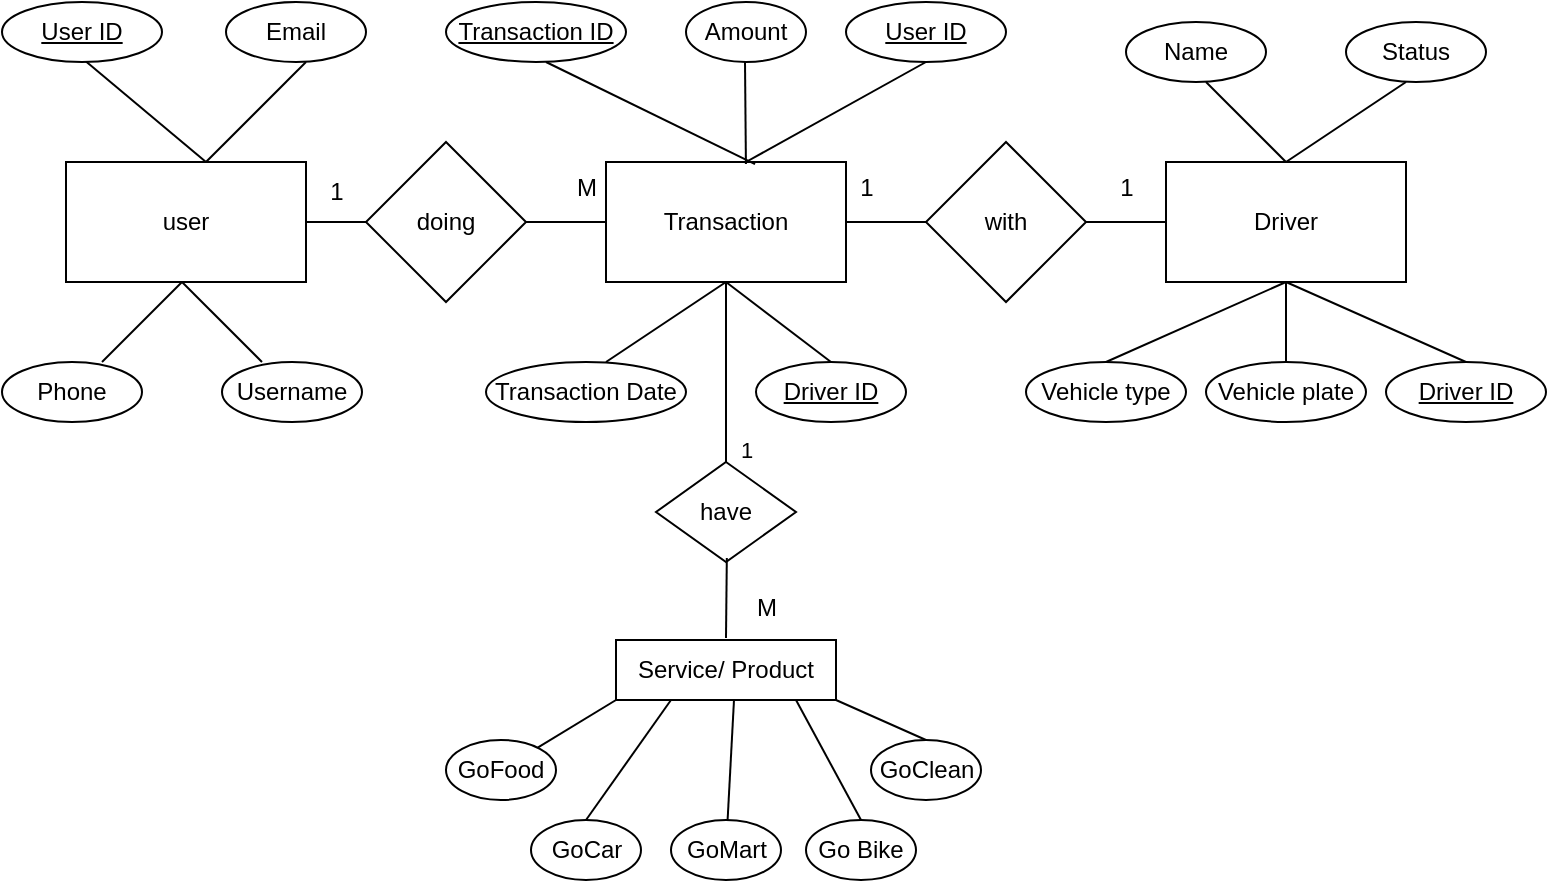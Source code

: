 <mxfile version="24.0.2" type="github">
  <diagram name="Page-1" id="tXZiaEcrUhBw9n6YbrBm">
    <mxGraphModel dx="1034" dy="454" grid="1" gridSize="10" guides="1" tooltips="1" connect="1" arrows="1" fold="1" page="1" pageScale="1" pageWidth="850" pageHeight="1100" math="0" shadow="0">
      <root>
        <mxCell id="0" />
        <mxCell id="1" parent="0" />
        <mxCell id="CJ1HN6qO8ug2FyTTPr0n-1" value="Transaction" style="rounded=0;whiteSpace=wrap;html=1;" vertex="1" parent="1">
          <mxGeometry x="350" y="210" width="120" height="60" as="geometry" />
        </mxCell>
        <mxCell id="CJ1HN6qO8ug2FyTTPr0n-2" value="Driver" style="rounded=0;whiteSpace=wrap;html=1;" vertex="1" parent="1">
          <mxGeometry x="630" y="210" width="120" height="60" as="geometry" />
        </mxCell>
        <mxCell id="CJ1HN6qO8ug2FyTTPr0n-3" value="user" style="rounded=0;whiteSpace=wrap;html=1;" vertex="1" parent="1">
          <mxGeometry x="80" y="210" width="120" height="60" as="geometry" />
        </mxCell>
        <mxCell id="CJ1HN6qO8ug2FyTTPr0n-4" value="doing" style="rhombus;whiteSpace=wrap;html=1;" vertex="1" parent="1">
          <mxGeometry x="230" y="200" width="80" height="80" as="geometry" />
        </mxCell>
        <mxCell id="CJ1HN6qO8ug2FyTTPr0n-8" value="with" style="rhombus;whiteSpace=wrap;html=1;" vertex="1" parent="1">
          <mxGeometry x="510" y="200" width="80" height="80" as="geometry" />
        </mxCell>
        <mxCell id="CJ1HN6qO8ug2FyTTPr0n-12" value="" style="endArrow=none;html=1;rounded=0;entryX=0;entryY=0.5;entryDx=0;entryDy=0;" edge="1" parent="1" target="CJ1HN6qO8ug2FyTTPr0n-4">
          <mxGeometry width="50" height="50" relative="1" as="geometry">
            <mxPoint x="200" y="240" as="sourcePoint" />
            <mxPoint x="250" y="190" as="targetPoint" />
          </mxGeometry>
        </mxCell>
        <mxCell id="CJ1HN6qO8ug2FyTTPr0n-14" value="" style="endArrow=none;html=1;rounded=0;entryX=0;entryY=0.5;entryDx=0;entryDy=0;" edge="1" parent="1" target="CJ1HN6qO8ug2FyTTPr0n-8">
          <mxGeometry width="50" height="50" relative="1" as="geometry">
            <mxPoint x="470" y="240" as="sourcePoint" />
            <mxPoint x="520" y="190" as="targetPoint" />
          </mxGeometry>
        </mxCell>
        <mxCell id="CJ1HN6qO8ug2FyTTPr0n-15" value="" style="endArrow=none;html=1;rounded=0;entryX=0;entryY=0.5;entryDx=0;entryDy=0;" edge="1" parent="1" target="CJ1HN6qO8ug2FyTTPr0n-1">
          <mxGeometry width="50" height="50" relative="1" as="geometry">
            <mxPoint x="310" y="240" as="sourcePoint" />
            <mxPoint x="360" y="190" as="targetPoint" />
          </mxGeometry>
        </mxCell>
        <mxCell id="CJ1HN6qO8ug2FyTTPr0n-17" value="" style="endArrow=none;html=1;rounded=0;" edge="1" parent="1" source="CJ1HN6qO8ug2FyTTPr0n-8">
          <mxGeometry width="50" height="50" relative="1" as="geometry">
            <mxPoint x="590" y="238" as="sourcePoint" />
            <mxPoint x="630" y="240" as="targetPoint" />
          </mxGeometry>
        </mxCell>
        <mxCell id="CJ1HN6qO8ug2FyTTPr0n-19" value="Email" style="ellipse;whiteSpace=wrap;html=1;" vertex="1" parent="1">
          <mxGeometry x="160" y="130" width="70" height="30" as="geometry" />
        </mxCell>
        <mxCell id="CJ1HN6qO8ug2FyTTPr0n-20" value="Phone" style="ellipse;whiteSpace=wrap;html=1;" vertex="1" parent="1">
          <mxGeometry x="48" y="310" width="70" height="30" as="geometry" />
        </mxCell>
        <mxCell id="CJ1HN6qO8ug2FyTTPr0n-22" value="Username" style="ellipse;whiteSpace=wrap;html=1;" vertex="1" parent="1">
          <mxGeometry x="158" y="310" width="70" height="30" as="geometry" />
        </mxCell>
        <mxCell id="CJ1HN6qO8ug2FyTTPr0n-24" value="" style="endArrow=none;html=1;rounded=0;" edge="1" parent="1">
          <mxGeometry width="50" height="50" relative="1" as="geometry">
            <mxPoint x="98" y="310" as="sourcePoint" />
            <mxPoint x="138" y="270" as="targetPoint" />
          </mxGeometry>
        </mxCell>
        <mxCell id="CJ1HN6qO8ug2FyTTPr0n-25" value="" style="endArrow=none;html=1;rounded=0;" edge="1" parent="1">
          <mxGeometry width="50" height="50" relative="1" as="geometry">
            <mxPoint x="178" y="310" as="sourcePoint" />
            <mxPoint x="138" y="270" as="targetPoint" />
          </mxGeometry>
        </mxCell>
        <mxCell id="CJ1HN6qO8ug2FyTTPr0n-27" value="" style="endArrow=none;html=1;rounded=0;" edge="1" parent="1">
          <mxGeometry width="50" height="50" relative="1" as="geometry">
            <mxPoint x="150" y="210" as="sourcePoint" />
            <mxPoint x="200" y="160" as="targetPoint" />
          </mxGeometry>
        </mxCell>
        <mxCell id="CJ1HN6qO8ug2FyTTPr0n-29" value="" style="endArrow=none;html=1;rounded=0;entryX=0;entryY=0;entryDx=0;entryDy=0;" edge="1" parent="1" source="CJ1HN6qO8ug2FyTTPr0n-18">
          <mxGeometry width="50" height="50" relative="1" as="geometry">
            <mxPoint x="150" y="210" as="sourcePoint" />
            <mxPoint x="100" y="160" as="targetPoint" />
          </mxGeometry>
        </mxCell>
        <mxCell id="CJ1HN6qO8ug2FyTTPr0n-30" value="" style="endArrow=none;html=1;rounded=0;entryX=0;entryY=0;entryDx=0;entryDy=0;" edge="1" parent="1" target="CJ1HN6qO8ug2FyTTPr0n-18">
          <mxGeometry width="50" height="50" relative="1" as="geometry">
            <mxPoint x="150" y="210" as="sourcePoint" />
            <mxPoint x="100" y="160" as="targetPoint" />
          </mxGeometry>
        </mxCell>
        <mxCell id="CJ1HN6qO8ug2FyTTPr0n-18" value="&lt;u&gt;User ID&lt;/u&gt;" style="ellipse;whiteSpace=wrap;html=1;" vertex="1" parent="1">
          <mxGeometry x="48" y="130" width="80" height="30" as="geometry" />
        </mxCell>
        <mxCell id="CJ1HN6qO8ug2FyTTPr0n-31" value="Transaction Date" style="ellipse;whiteSpace=wrap;html=1;" vertex="1" parent="1">
          <mxGeometry x="290" y="310" width="100" height="30" as="geometry" />
        </mxCell>
        <mxCell id="CJ1HN6qO8ug2FyTTPr0n-32" value="&lt;u&gt;User ID&lt;/u&gt;" style="ellipse;whiteSpace=wrap;html=1;" vertex="1" parent="1">
          <mxGeometry x="470" y="130" width="80" height="30" as="geometry" />
        </mxCell>
        <mxCell id="CJ1HN6qO8ug2FyTTPr0n-33" value="Amount" style="ellipse;whiteSpace=wrap;html=1;" vertex="1" parent="1">
          <mxGeometry x="390" y="130" width="60" height="30" as="geometry" />
        </mxCell>
        <mxCell id="CJ1HN6qO8ug2FyTTPr0n-34" value="&lt;u&gt;Transaction ID&lt;/u&gt;" style="ellipse;whiteSpace=wrap;html=1;" vertex="1" parent="1">
          <mxGeometry x="270" y="130" width="90" height="30" as="geometry" />
        </mxCell>
        <mxCell id="CJ1HN6qO8ug2FyTTPr0n-35" value="&lt;u&gt;Driver ID&lt;/u&gt;" style="ellipse;whiteSpace=wrap;html=1;" vertex="1" parent="1">
          <mxGeometry x="425" y="310" width="75" height="30" as="geometry" />
        </mxCell>
        <mxCell id="CJ1HN6qO8ug2FyTTPr0n-38" value="" style="endArrow=none;html=1;rounded=0;entryX=0.5;entryY=1;entryDx=0;entryDy=0;" edge="1" parent="1" target="CJ1HN6qO8ug2FyTTPr0n-1">
          <mxGeometry width="50" height="50" relative="1" as="geometry">
            <mxPoint x="350" y="310" as="sourcePoint" />
            <mxPoint x="400" y="260" as="targetPoint" />
          </mxGeometry>
        </mxCell>
        <mxCell id="CJ1HN6qO8ug2FyTTPr0n-39" value="" style="endArrow=none;html=1;rounded=0;exitX=0.621;exitY=0.017;exitDx=0;exitDy=0;exitPerimeter=0;" edge="1" parent="1" source="CJ1HN6qO8ug2FyTTPr0n-1">
          <mxGeometry width="50" height="50" relative="1" as="geometry">
            <mxPoint x="390" y="240" as="sourcePoint" />
            <mxPoint x="320" y="160" as="targetPoint" />
          </mxGeometry>
        </mxCell>
        <mxCell id="CJ1HN6qO8ug2FyTTPr0n-40" value="" style="endArrow=none;html=1;rounded=0;exitX=0.583;exitY=0.017;exitDx=0;exitDy=0;exitPerimeter=0;" edge="1" parent="1" source="CJ1HN6qO8ug2FyTTPr0n-1">
          <mxGeometry width="50" height="50" relative="1" as="geometry">
            <mxPoint x="419.5" y="200" as="sourcePoint" />
            <mxPoint x="419.5" y="160" as="targetPoint" />
          </mxGeometry>
        </mxCell>
        <mxCell id="CJ1HN6qO8ug2FyTTPr0n-41" value="" style="endArrow=none;html=1;rounded=0;entryX=0.5;entryY=1;entryDx=0;entryDy=0;" edge="1" parent="1" target="CJ1HN6qO8ug2FyTTPr0n-32">
          <mxGeometry width="50" height="50" relative="1" as="geometry">
            <mxPoint x="420" y="210" as="sourcePoint" />
            <mxPoint x="470" y="160" as="targetPoint" />
          </mxGeometry>
        </mxCell>
        <mxCell id="CJ1HN6qO8ug2FyTTPr0n-43" value="" style="endArrow=none;html=1;rounded=0;entryX=0.5;entryY=0;entryDx=0;entryDy=0;" edge="1" parent="1" target="CJ1HN6qO8ug2FyTTPr0n-35">
          <mxGeometry width="50" height="50" relative="1" as="geometry">
            <mxPoint x="410" y="270" as="sourcePoint" />
            <mxPoint x="460" y="220" as="targetPoint" />
          </mxGeometry>
        </mxCell>
        <mxCell id="CJ1HN6qO8ug2FyTTPr0n-44" value="Status" style="ellipse;whiteSpace=wrap;html=1;" vertex="1" parent="1">
          <mxGeometry x="720" y="140" width="70" height="30" as="geometry" />
        </mxCell>
        <mxCell id="CJ1HN6qO8ug2FyTTPr0n-45" value="Name" style="ellipse;whiteSpace=wrap;html=1;" vertex="1" parent="1">
          <mxGeometry x="610" y="140" width="70" height="30" as="geometry" />
        </mxCell>
        <mxCell id="CJ1HN6qO8ug2FyTTPr0n-46" value="Vehicle type" style="ellipse;whiteSpace=wrap;html=1;" vertex="1" parent="1">
          <mxGeometry x="560" y="310" width="80" height="30" as="geometry" />
        </mxCell>
        <mxCell id="CJ1HN6qO8ug2FyTTPr0n-47" value="Vehicle plate" style="ellipse;whiteSpace=wrap;html=1;" vertex="1" parent="1">
          <mxGeometry x="650" y="310" width="80" height="30" as="geometry" />
        </mxCell>
        <mxCell id="CJ1HN6qO8ug2FyTTPr0n-48" value="&lt;u&gt;Driver ID&lt;/u&gt;" style="ellipse;whiteSpace=wrap;html=1;" vertex="1" parent="1">
          <mxGeometry x="740" y="310" width="80" height="30" as="geometry" />
        </mxCell>
        <mxCell id="CJ1HN6qO8ug2FyTTPr0n-49" value="" style="endArrow=none;html=1;rounded=0;entryX=0.5;entryY=1;entryDx=0;entryDy=0;exitX=0.5;exitY=0;exitDx=0;exitDy=0;" edge="1" parent="1" source="CJ1HN6qO8ug2FyTTPr0n-46" target="CJ1HN6qO8ug2FyTTPr0n-2">
          <mxGeometry width="50" height="50" relative="1" as="geometry">
            <mxPoint x="600" y="320" as="sourcePoint" />
            <mxPoint x="650" y="270" as="targetPoint" />
          </mxGeometry>
        </mxCell>
        <mxCell id="CJ1HN6qO8ug2FyTTPr0n-50" value="" style="endArrow=none;html=1;rounded=0;exitX=0.5;exitY=0;exitDx=0;exitDy=0;" edge="1" parent="1" source="CJ1HN6qO8ug2FyTTPr0n-48">
          <mxGeometry width="50" height="50" relative="1" as="geometry">
            <mxPoint x="640" y="320" as="sourcePoint" />
            <mxPoint x="690" y="270" as="targetPoint" />
          </mxGeometry>
        </mxCell>
        <mxCell id="CJ1HN6qO8ug2FyTTPr0n-51" value="" style="endArrow=none;html=1;rounded=0;exitX=0.5;exitY=0;exitDx=0;exitDy=0;" edge="1" parent="1" source="CJ1HN6qO8ug2FyTTPr0n-47">
          <mxGeometry width="50" height="50" relative="1" as="geometry">
            <mxPoint x="640" y="320" as="sourcePoint" />
            <mxPoint x="690" y="270" as="targetPoint" />
          </mxGeometry>
        </mxCell>
        <mxCell id="CJ1HN6qO8ug2FyTTPr0n-52" value="" style="endArrow=none;html=1;rounded=0;" edge="1" parent="1">
          <mxGeometry width="50" height="50" relative="1" as="geometry">
            <mxPoint x="690" y="210" as="sourcePoint" />
            <mxPoint x="750" y="170" as="targetPoint" />
          </mxGeometry>
        </mxCell>
        <mxCell id="CJ1HN6qO8ug2FyTTPr0n-54" value="" style="endArrow=none;html=1;rounded=0;exitX=0.5;exitY=0;exitDx=0;exitDy=0;" edge="1" parent="1" source="CJ1HN6qO8ug2FyTTPr0n-2">
          <mxGeometry width="50" height="50" relative="1" as="geometry">
            <mxPoint x="600" y="220" as="sourcePoint" />
            <mxPoint x="650" y="170" as="targetPoint" />
          </mxGeometry>
        </mxCell>
        <mxCell id="CJ1HN6qO8ug2FyTTPr0n-55" value="" style="endArrow=none;html=1;rounded=0;" edge="1" parent="1">
          <mxGeometry width="50" height="50" relative="1" as="geometry">
            <mxPoint x="410" y="360" as="sourcePoint" />
            <mxPoint x="410" y="270" as="targetPoint" />
          </mxGeometry>
        </mxCell>
        <mxCell id="CJ1HN6qO8ug2FyTTPr0n-76" value="1" style="edgeLabel;html=1;align=center;verticalAlign=middle;resizable=0;points=[];" vertex="1" connectable="0" parent="CJ1HN6qO8ug2FyTTPr0n-55">
          <mxGeometry x="-0.856" y="-9" relative="1" as="geometry">
            <mxPoint x="1" as="offset" />
          </mxGeometry>
        </mxCell>
        <mxCell id="CJ1HN6qO8ug2FyTTPr0n-56" value="have" style="rhombus;whiteSpace=wrap;html=1;" vertex="1" parent="1">
          <mxGeometry x="375" y="360" width="70" height="50" as="geometry" />
        </mxCell>
        <mxCell id="CJ1HN6qO8ug2FyTTPr0n-58" value="" style="endArrow=none;html=1;rounded=0;" edge="1" parent="1">
          <mxGeometry width="50" height="50" relative="1" as="geometry">
            <mxPoint x="410" y="448" as="sourcePoint" />
            <mxPoint x="410.41" y="408" as="targetPoint" />
          </mxGeometry>
        </mxCell>
        <mxCell id="CJ1HN6qO8ug2FyTTPr0n-57" value="Service/ Product" style="rounded=0;whiteSpace=wrap;html=1;" vertex="1" parent="1">
          <mxGeometry x="355" y="449" width="110" height="30" as="geometry" />
        </mxCell>
        <mxCell id="CJ1HN6qO8ug2FyTTPr0n-60" value="GoFood" style="ellipse;whiteSpace=wrap;html=1;" vertex="1" parent="1">
          <mxGeometry x="270" y="499" width="55" height="30" as="geometry" />
        </mxCell>
        <mxCell id="CJ1HN6qO8ug2FyTTPr0n-61" value="GoClean" style="ellipse;whiteSpace=wrap;html=1;" vertex="1" parent="1">
          <mxGeometry x="482.5" y="499" width="55" height="30" as="geometry" />
        </mxCell>
        <mxCell id="CJ1HN6qO8ug2FyTTPr0n-62" value="GoCar" style="ellipse;whiteSpace=wrap;html=1;" vertex="1" parent="1">
          <mxGeometry x="312.5" y="539" width="55" height="30" as="geometry" />
        </mxCell>
        <mxCell id="CJ1HN6qO8ug2FyTTPr0n-63" value="GoMart" style="ellipse;whiteSpace=wrap;html=1;" vertex="1" parent="1">
          <mxGeometry x="382.5" y="539" width="55" height="30" as="geometry" />
        </mxCell>
        <mxCell id="CJ1HN6qO8ug2FyTTPr0n-64" value="Go Bike" style="ellipse;whiteSpace=wrap;html=1;" vertex="1" parent="1">
          <mxGeometry x="450" y="539" width="55" height="30" as="geometry" />
        </mxCell>
        <mxCell id="CJ1HN6qO8ug2FyTTPr0n-65" value="" style="endArrow=none;html=1;rounded=0;" edge="1" parent="1" source="CJ1HN6qO8ug2FyTTPr0n-60">
          <mxGeometry width="50" height="50" relative="1" as="geometry">
            <mxPoint x="320" y="509" as="sourcePoint" />
            <mxPoint x="355" y="479" as="targetPoint" />
          </mxGeometry>
        </mxCell>
        <mxCell id="CJ1HN6qO8ug2FyTTPr0n-66" value="" style="endArrow=none;html=1;rounded=0;entryX=0.25;entryY=1;entryDx=0;entryDy=0;exitX=0.5;exitY=0;exitDx=0;exitDy=0;" edge="1" parent="1" source="CJ1HN6qO8ug2FyTTPr0n-62" target="CJ1HN6qO8ug2FyTTPr0n-57">
          <mxGeometry width="50" height="50" relative="1" as="geometry">
            <mxPoint x="337.5" y="503" as="sourcePoint" />
            <mxPoint x="376.5" y="479" as="targetPoint" />
          </mxGeometry>
        </mxCell>
        <mxCell id="CJ1HN6qO8ug2FyTTPr0n-67" value="" style="endArrow=none;html=1;rounded=0;" edge="1" parent="1" source="CJ1HN6qO8ug2FyTTPr0n-63">
          <mxGeometry width="50" height="50" relative="1" as="geometry">
            <mxPoint x="370" y="499" as="sourcePoint" />
            <mxPoint x="414" y="479" as="targetPoint" />
          </mxGeometry>
        </mxCell>
        <mxCell id="CJ1HN6qO8ug2FyTTPr0n-68" value="" style="endArrow=none;html=1;rounded=0;exitX=0.5;exitY=0;exitDx=0;exitDy=0;" edge="1" parent="1" source="CJ1HN6qO8ug2FyTTPr0n-64">
          <mxGeometry width="50" height="50" relative="1" as="geometry">
            <mxPoint x="406" y="503" as="sourcePoint" />
            <mxPoint x="445" y="479" as="targetPoint" />
          </mxGeometry>
        </mxCell>
        <mxCell id="CJ1HN6qO8ug2FyTTPr0n-69" value="" style="endArrow=none;html=1;rounded=0;exitX=0.5;exitY=0;exitDx=0;exitDy=0;" edge="1" parent="1" source="CJ1HN6qO8ug2FyTTPr0n-61">
          <mxGeometry width="50" height="50" relative="1" as="geometry">
            <mxPoint x="500" y="509" as="sourcePoint" />
            <mxPoint x="465" y="479" as="targetPoint" />
          </mxGeometry>
        </mxCell>
        <mxCell id="CJ1HN6qO8ug2FyTTPr0n-71" value="M" style="text;html=1;align=center;verticalAlign=middle;resizable=0;points=[];autosize=1;strokeColor=none;fillColor=none;" vertex="1" parent="1">
          <mxGeometry x="325" y="208" width="30" height="30" as="geometry" />
        </mxCell>
        <mxCell id="CJ1HN6qO8ug2FyTTPr0n-73" value="1" style="text;html=1;align=center;verticalAlign=middle;resizable=0;points=[];autosize=1;strokeColor=none;fillColor=none;" vertex="1" parent="1">
          <mxGeometry x="200" y="210" width="30" height="30" as="geometry" />
        </mxCell>
        <mxCell id="CJ1HN6qO8ug2FyTTPr0n-74" value="1" style="text;html=1;align=center;verticalAlign=middle;resizable=0;points=[];autosize=1;strokeColor=none;fillColor=none;" vertex="1" parent="1">
          <mxGeometry x="465" y="208" width="30" height="30" as="geometry" />
        </mxCell>
        <mxCell id="CJ1HN6qO8ug2FyTTPr0n-75" value="1" style="text;html=1;align=center;verticalAlign=middle;resizable=0;points=[];autosize=1;strokeColor=none;fillColor=none;" vertex="1" parent="1">
          <mxGeometry x="595" y="208" width="30" height="30" as="geometry" />
        </mxCell>
        <mxCell id="CJ1HN6qO8ug2FyTTPr0n-79" value="M" style="text;html=1;align=center;verticalAlign=middle;resizable=0;points=[];autosize=1;strokeColor=none;fillColor=none;" vertex="1" parent="1">
          <mxGeometry x="415" y="418" width="30" height="30" as="geometry" />
        </mxCell>
      </root>
    </mxGraphModel>
  </diagram>
</mxfile>
